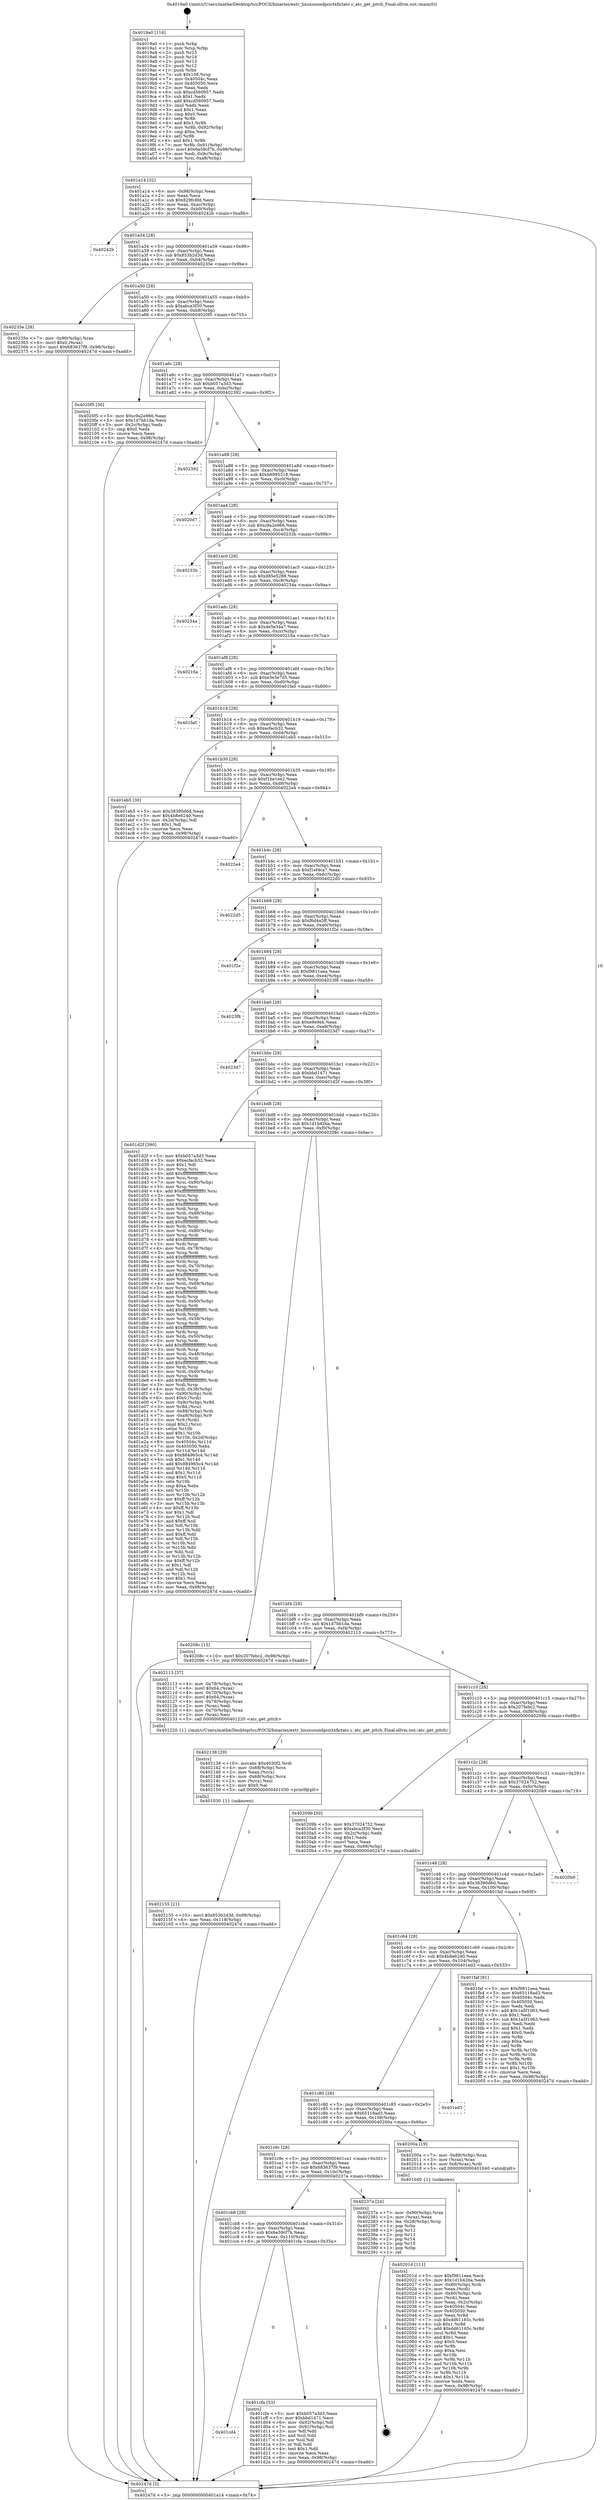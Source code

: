digraph "0x4019a0" {
  label = "0x4019a0 (/mnt/c/Users/mathe/Desktop/tcc/POCII/binaries/extr_linuxsoundpcictxfictatc.c_atc_get_pitch_Final-ollvm.out::main(0))"
  labelloc = "t"
  node[shape=record]

  Entry [label="",width=0.3,height=0.3,shape=circle,fillcolor=black,style=filled]
  "0x401a14" [label="{
     0x401a14 [32]\l
     | [instrs]\l
     &nbsp;&nbsp;0x401a14 \<+6\>: mov -0x98(%rbp),%eax\l
     &nbsp;&nbsp;0x401a1a \<+2\>: mov %eax,%ecx\l
     &nbsp;&nbsp;0x401a1c \<+6\>: sub $0x829fc8fd,%ecx\l
     &nbsp;&nbsp;0x401a22 \<+6\>: mov %eax,-0xac(%rbp)\l
     &nbsp;&nbsp;0x401a28 \<+6\>: mov %ecx,-0xb0(%rbp)\l
     &nbsp;&nbsp;0x401a2e \<+6\>: je 000000000040242b \<main+0xa8b\>\l
  }"]
  "0x40242b" [label="{
     0x40242b\l
  }", style=dashed]
  "0x401a34" [label="{
     0x401a34 [28]\l
     | [instrs]\l
     &nbsp;&nbsp;0x401a34 \<+5\>: jmp 0000000000401a39 \<main+0x99\>\l
     &nbsp;&nbsp;0x401a39 \<+6\>: mov -0xac(%rbp),%eax\l
     &nbsp;&nbsp;0x401a3f \<+5\>: sub $0x853b2d3d,%eax\l
     &nbsp;&nbsp;0x401a44 \<+6\>: mov %eax,-0xb4(%rbp)\l
     &nbsp;&nbsp;0x401a4a \<+6\>: je 000000000040235e \<main+0x9be\>\l
  }"]
  Exit [label="",width=0.3,height=0.3,shape=circle,fillcolor=black,style=filled,peripheries=2]
  "0x40235e" [label="{
     0x40235e [28]\l
     | [instrs]\l
     &nbsp;&nbsp;0x40235e \<+7\>: mov -0x90(%rbp),%rax\l
     &nbsp;&nbsp;0x402365 \<+6\>: movl $0x0,(%rax)\l
     &nbsp;&nbsp;0x40236b \<+10\>: movl $0x683637f9,-0x98(%rbp)\l
     &nbsp;&nbsp;0x402375 \<+5\>: jmp 000000000040247d \<main+0xadd\>\l
  }"]
  "0x401a50" [label="{
     0x401a50 [28]\l
     | [instrs]\l
     &nbsp;&nbsp;0x401a50 \<+5\>: jmp 0000000000401a55 \<main+0xb5\>\l
     &nbsp;&nbsp;0x401a55 \<+6\>: mov -0xac(%rbp),%eax\l
     &nbsp;&nbsp;0x401a5b \<+5\>: sub $0xabca3f30,%eax\l
     &nbsp;&nbsp;0x401a60 \<+6\>: mov %eax,-0xb8(%rbp)\l
     &nbsp;&nbsp;0x401a66 \<+6\>: je 00000000004020f5 \<main+0x755\>\l
  }"]
  "0x402155" [label="{
     0x402155 [21]\l
     | [instrs]\l
     &nbsp;&nbsp;0x402155 \<+10\>: movl $0x853b2d3d,-0x98(%rbp)\l
     &nbsp;&nbsp;0x40215f \<+6\>: mov %eax,-0x118(%rbp)\l
     &nbsp;&nbsp;0x402165 \<+5\>: jmp 000000000040247d \<main+0xadd\>\l
  }"]
  "0x4020f5" [label="{
     0x4020f5 [30]\l
     | [instrs]\l
     &nbsp;&nbsp;0x4020f5 \<+5\>: mov $0xc9a2e966,%eax\l
     &nbsp;&nbsp;0x4020fa \<+5\>: mov $0x1d7bb1da,%ecx\l
     &nbsp;&nbsp;0x4020ff \<+3\>: mov -0x2c(%rbp),%edx\l
     &nbsp;&nbsp;0x402102 \<+3\>: cmp $0x0,%edx\l
     &nbsp;&nbsp;0x402105 \<+3\>: cmove %ecx,%eax\l
     &nbsp;&nbsp;0x402108 \<+6\>: mov %eax,-0x98(%rbp)\l
     &nbsp;&nbsp;0x40210e \<+5\>: jmp 000000000040247d \<main+0xadd\>\l
  }"]
  "0x401a6c" [label="{
     0x401a6c [28]\l
     | [instrs]\l
     &nbsp;&nbsp;0x401a6c \<+5\>: jmp 0000000000401a71 \<main+0xd1\>\l
     &nbsp;&nbsp;0x401a71 \<+6\>: mov -0xac(%rbp),%eax\l
     &nbsp;&nbsp;0x401a77 \<+5\>: sub $0xb057a3d3,%eax\l
     &nbsp;&nbsp;0x401a7c \<+6\>: mov %eax,-0xbc(%rbp)\l
     &nbsp;&nbsp;0x401a82 \<+6\>: je 0000000000402392 \<main+0x9f2\>\l
  }"]
  "0x402138" [label="{
     0x402138 [29]\l
     | [instrs]\l
     &nbsp;&nbsp;0x402138 \<+10\>: movabs $0x4030f2,%rdi\l
     &nbsp;&nbsp;0x402142 \<+4\>: mov -0x68(%rbp),%rcx\l
     &nbsp;&nbsp;0x402146 \<+2\>: mov %eax,(%rcx)\l
     &nbsp;&nbsp;0x402148 \<+4\>: mov -0x68(%rbp),%rcx\l
     &nbsp;&nbsp;0x40214c \<+2\>: mov (%rcx),%esi\l
     &nbsp;&nbsp;0x40214e \<+2\>: mov $0x0,%al\l
     &nbsp;&nbsp;0x402150 \<+5\>: call 0000000000401030 \<printf@plt\>\l
     | [calls]\l
     &nbsp;&nbsp;0x401030 \{1\} (unknown)\l
  }"]
  "0x402392" [label="{
     0x402392\l
  }", style=dashed]
  "0x401a88" [label="{
     0x401a88 [28]\l
     | [instrs]\l
     &nbsp;&nbsp;0x401a88 \<+5\>: jmp 0000000000401a8d \<main+0xed\>\l
     &nbsp;&nbsp;0x401a8d \<+6\>: mov -0xac(%rbp),%eax\l
     &nbsp;&nbsp;0x401a93 \<+5\>: sub $0xb8995318,%eax\l
     &nbsp;&nbsp;0x401a98 \<+6\>: mov %eax,-0xc0(%rbp)\l
     &nbsp;&nbsp;0x401a9e \<+6\>: je 00000000004020d7 \<main+0x737\>\l
  }"]
  "0x40201d" [label="{
     0x40201d [111]\l
     | [instrs]\l
     &nbsp;&nbsp;0x40201d \<+5\>: mov $0xf9811eea,%ecx\l
     &nbsp;&nbsp;0x402022 \<+5\>: mov $0x1d1b426a,%edx\l
     &nbsp;&nbsp;0x402027 \<+4\>: mov -0x80(%rbp),%rdi\l
     &nbsp;&nbsp;0x40202b \<+2\>: mov %eax,(%rdi)\l
     &nbsp;&nbsp;0x40202d \<+4\>: mov -0x80(%rbp),%rdi\l
     &nbsp;&nbsp;0x402031 \<+2\>: mov (%rdi),%eax\l
     &nbsp;&nbsp;0x402033 \<+3\>: mov %eax,-0x2c(%rbp)\l
     &nbsp;&nbsp;0x402036 \<+7\>: mov 0x40504c,%eax\l
     &nbsp;&nbsp;0x40203d \<+7\>: mov 0x405050,%esi\l
     &nbsp;&nbsp;0x402044 \<+3\>: mov %eax,%r8d\l
     &nbsp;&nbsp;0x402047 \<+7\>: sub $0xdd61165c,%r8d\l
     &nbsp;&nbsp;0x40204e \<+4\>: sub $0x1,%r8d\l
     &nbsp;&nbsp;0x402052 \<+7\>: add $0xdd61165c,%r8d\l
     &nbsp;&nbsp;0x402059 \<+4\>: imul %r8d,%eax\l
     &nbsp;&nbsp;0x40205d \<+3\>: and $0x1,%eax\l
     &nbsp;&nbsp;0x402060 \<+3\>: cmp $0x0,%eax\l
     &nbsp;&nbsp;0x402063 \<+4\>: sete %r9b\l
     &nbsp;&nbsp;0x402067 \<+3\>: cmp $0xa,%esi\l
     &nbsp;&nbsp;0x40206a \<+4\>: setl %r10b\l
     &nbsp;&nbsp;0x40206e \<+3\>: mov %r9b,%r11b\l
     &nbsp;&nbsp;0x402071 \<+3\>: and %r10b,%r11b\l
     &nbsp;&nbsp;0x402074 \<+3\>: xor %r10b,%r9b\l
     &nbsp;&nbsp;0x402077 \<+3\>: or %r9b,%r11b\l
     &nbsp;&nbsp;0x40207a \<+4\>: test $0x1,%r11b\l
     &nbsp;&nbsp;0x40207e \<+3\>: cmovne %edx,%ecx\l
     &nbsp;&nbsp;0x402081 \<+6\>: mov %ecx,-0x98(%rbp)\l
     &nbsp;&nbsp;0x402087 \<+5\>: jmp 000000000040247d \<main+0xadd\>\l
  }"]
  "0x4020d7" [label="{
     0x4020d7\l
  }", style=dashed]
  "0x401aa4" [label="{
     0x401aa4 [28]\l
     | [instrs]\l
     &nbsp;&nbsp;0x401aa4 \<+5\>: jmp 0000000000401aa9 \<main+0x109\>\l
     &nbsp;&nbsp;0x401aa9 \<+6\>: mov -0xac(%rbp),%eax\l
     &nbsp;&nbsp;0x401aaf \<+5\>: sub $0xc9a2e966,%eax\l
     &nbsp;&nbsp;0x401ab4 \<+6\>: mov %eax,-0xc4(%rbp)\l
     &nbsp;&nbsp;0x401aba \<+6\>: je 000000000040233b \<main+0x99b\>\l
  }"]
  "0x4019a0" [label="{
     0x4019a0 [116]\l
     | [instrs]\l
     &nbsp;&nbsp;0x4019a0 \<+1\>: push %rbp\l
     &nbsp;&nbsp;0x4019a1 \<+3\>: mov %rsp,%rbp\l
     &nbsp;&nbsp;0x4019a4 \<+2\>: push %r15\l
     &nbsp;&nbsp;0x4019a6 \<+2\>: push %r14\l
     &nbsp;&nbsp;0x4019a8 \<+2\>: push %r13\l
     &nbsp;&nbsp;0x4019aa \<+2\>: push %r12\l
     &nbsp;&nbsp;0x4019ac \<+1\>: push %rbx\l
     &nbsp;&nbsp;0x4019ad \<+7\>: sub $0x108,%rsp\l
     &nbsp;&nbsp;0x4019b4 \<+7\>: mov 0x40504c,%eax\l
     &nbsp;&nbsp;0x4019bb \<+7\>: mov 0x405050,%ecx\l
     &nbsp;&nbsp;0x4019c2 \<+2\>: mov %eax,%edx\l
     &nbsp;&nbsp;0x4019c4 \<+6\>: sub $0xcd560957,%edx\l
     &nbsp;&nbsp;0x4019ca \<+3\>: sub $0x1,%edx\l
     &nbsp;&nbsp;0x4019cd \<+6\>: add $0xcd560957,%edx\l
     &nbsp;&nbsp;0x4019d3 \<+3\>: imul %edx,%eax\l
     &nbsp;&nbsp;0x4019d6 \<+3\>: and $0x1,%eax\l
     &nbsp;&nbsp;0x4019d9 \<+3\>: cmp $0x0,%eax\l
     &nbsp;&nbsp;0x4019dc \<+4\>: sete %r8b\l
     &nbsp;&nbsp;0x4019e0 \<+4\>: and $0x1,%r8b\l
     &nbsp;&nbsp;0x4019e4 \<+7\>: mov %r8b,-0x92(%rbp)\l
     &nbsp;&nbsp;0x4019eb \<+3\>: cmp $0xa,%ecx\l
     &nbsp;&nbsp;0x4019ee \<+4\>: setl %r8b\l
     &nbsp;&nbsp;0x4019f2 \<+4\>: and $0x1,%r8b\l
     &nbsp;&nbsp;0x4019f6 \<+7\>: mov %r8b,-0x91(%rbp)\l
     &nbsp;&nbsp;0x4019fd \<+10\>: movl $0x6e59cf7b,-0x98(%rbp)\l
     &nbsp;&nbsp;0x401a07 \<+6\>: mov %edi,-0x9c(%rbp)\l
     &nbsp;&nbsp;0x401a0d \<+7\>: mov %rsi,-0xa8(%rbp)\l
  }"]
  "0x40233b" [label="{
     0x40233b\l
  }", style=dashed]
  "0x401ac0" [label="{
     0x401ac0 [28]\l
     | [instrs]\l
     &nbsp;&nbsp;0x401ac0 \<+5\>: jmp 0000000000401ac5 \<main+0x125\>\l
     &nbsp;&nbsp;0x401ac5 \<+6\>: mov -0xac(%rbp),%eax\l
     &nbsp;&nbsp;0x401acb \<+5\>: sub $0xd85e5288,%eax\l
     &nbsp;&nbsp;0x401ad0 \<+6\>: mov %eax,-0xc8(%rbp)\l
     &nbsp;&nbsp;0x401ad6 \<+6\>: je 000000000040234a \<main+0x9aa\>\l
  }"]
  "0x40247d" [label="{
     0x40247d [5]\l
     | [instrs]\l
     &nbsp;&nbsp;0x40247d \<+5\>: jmp 0000000000401a14 \<main+0x74\>\l
  }"]
  "0x40234a" [label="{
     0x40234a\l
  }", style=dashed]
  "0x401adc" [label="{
     0x401adc [28]\l
     | [instrs]\l
     &nbsp;&nbsp;0x401adc \<+5\>: jmp 0000000000401ae1 \<main+0x141\>\l
     &nbsp;&nbsp;0x401ae1 \<+6\>: mov -0xac(%rbp),%eax\l
     &nbsp;&nbsp;0x401ae7 \<+5\>: sub $0xde5e34a7,%eax\l
     &nbsp;&nbsp;0x401aec \<+6\>: mov %eax,-0xcc(%rbp)\l
     &nbsp;&nbsp;0x401af2 \<+6\>: je 000000000040216a \<main+0x7ca\>\l
  }"]
  "0x401cd4" [label="{
     0x401cd4\l
  }", style=dashed]
  "0x40216a" [label="{
     0x40216a\l
  }", style=dashed]
  "0x401af8" [label="{
     0x401af8 [28]\l
     | [instrs]\l
     &nbsp;&nbsp;0x401af8 \<+5\>: jmp 0000000000401afd \<main+0x15d\>\l
     &nbsp;&nbsp;0x401afd \<+6\>: mov -0xac(%rbp),%eax\l
     &nbsp;&nbsp;0x401b03 \<+5\>: sub $0xe3e5e7d5,%eax\l
     &nbsp;&nbsp;0x401b08 \<+6\>: mov %eax,-0xd0(%rbp)\l
     &nbsp;&nbsp;0x401b0e \<+6\>: je 0000000000401fa0 \<main+0x600\>\l
  }"]
  "0x401cfa" [label="{
     0x401cfa [53]\l
     | [instrs]\l
     &nbsp;&nbsp;0x401cfa \<+5\>: mov $0xb057a3d3,%eax\l
     &nbsp;&nbsp;0x401cff \<+5\>: mov $0xbbd1471,%ecx\l
     &nbsp;&nbsp;0x401d04 \<+6\>: mov -0x92(%rbp),%dl\l
     &nbsp;&nbsp;0x401d0a \<+7\>: mov -0x91(%rbp),%sil\l
     &nbsp;&nbsp;0x401d11 \<+3\>: mov %dl,%dil\l
     &nbsp;&nbsp;0x401d14 \<+3\>: and %sil,%dil\l
     &nbsp;&nbsp;0x401d17 \<+3\>: xor %sil,%dl\l
     &nbsp;&nbsp;0x401d1a \<+3\>: or %dl,%dil\l
     &nbsp;&nbsp;0x401d1d \<+4\>: test $0x1,%dil\l
     &nbsp;&nbsp;0x401d21 \<+3\>: cmovne %ecx,%eax\l
     &nbsp;&nbsp;0x401d24 \<+6\>: mov %eax,-0x98(%rbp)\l
     &nbsp;&nbsp;0x401d2a \<+5\>: jmp 000000000040247d \<main+0xadd\>\l
  }"]
  "0x401fa0" [label="{
     0x401fa0\l
  }", style=dashed]
  "0x401b14" [label="{
     0x401b14 [28]\l
     | [instrs]\l
     &nbsp;&nbsp;0x401b14 \<+5\>: jmp 0000000000401b19 \<main+0x179\>\l
     &nbsp;&nbsp;0x401b19 \<+6\>: mov -0xac(%rbp),%eax\l
     &nbsp;&nbsp;0x401b1f \<+5\>: sub $0xecfacb32,%eax\l
     &nbsp;&nbsp;0x401b24 \<+6\>: mov %eax,-0xd4(%rbp)\l
     &nbsp;&nbsp;0x401b2a \<+6\>: je 0000000000401eb5 \<main+0x515\>\l
  }"]
  "0x401cb8" [label="{
     0x401cb8 [28]\l
     | [instrs]\l
     &nbsp;&nbsp;0x401cb8 \<+5\>: jmp 0000000000401cbd \<main+0x31d\>\l
     &nbsp;&nbsp;0x401cbd \<+6\>: mov -0xac(%rbp),%eax\l
     &nbsp;&nbsp;0x401cc3 \<+5\>: sub $0x6e59cf7b,%eax\l
     &nbsp;&nbsp;0x401cc8 \<+6\>: mov %eax,-0x110(%rbp)\l
     &nbsp;&nbsp;0x401cce \<+6\>: je 0000000000401cfa \<main+0x35a\>\l
  }"]
  "0x401eb5" [label="{
     0x401eb5 [30]\l
     | [instrs]\l
     &nbsp;&nbsp;0x401eb5 \<+5\>: mov $0x38390d6d,%eax\l
     &nbsp;&nbsp;0x401eba \<+5\>: mov $0x4b8e6240,%ecx\l
     &nbsp;&nbsp;0x401ebf \<+3\>: mov -0x2d(%rbp),%dl\l
     &nbsp;&nbsp;0x401ec2 \<+3\>: test $0x1,%dl\l
     &nbsp;&nbsp;0x401ec5 \<+3\>: cmovne %ecx,%eax\l
     &nbsp;&nbsp;0x401ec8 \<+6\>: mov %eax,-0x98(%rbp)\l
     &nbsp;&nbsp;0x401ece \<+5\>: jmp 000000000040247d \<main+0xadd\>\l
  }"]
  "0x401b30" [label="{
     0x401b30 [28]\l
     | [instrs]\l
     &nbsp;&nbsp;0x401b30 \<+5\>: jmp 0000000000401b35 \<main+0x195\>\l
     &nbsp;&nbsp;0x401b35 \<+6\>: mov -0xac(%rbp),%eax\l
     &nbsp;&nbsp;0x401b3b \<+5\>: sub $0xf1be1ee2,%eax\l
     &nbsp;&nbsp;0x401b40 \<+6\>: mov %eax,-0xd8(%rbp)\l
     &nbsp;&nbsp;0x401b46 \<+6\>: je 00000000004022e4 \<main+0x944\>\l
  }"]
  "0x40237a" [label="{
     0x40237a [24]\l
     | [instrs]\l
     &nbsp;&nbsp;0x40237a \<+7\>: mov -0x90(%rbp),%rax\l
     &nbsp;&nbsp;0x402381 \<+2\>: mov (%rax),%eax\l
     &nbsp;&nbsp;0x402383 \<+4\>: lea -0x28(%rbp),%rsp\l
     &nbsp;&nbsp;0x402387 \<+1\>: pop %rbx\l
     &nbsp;&nbsp;0x402388 \<+2\>: pop %r12\l
     &nbsp;&nbsp;0x40238a \<+2\>: pop %r13\l
     &nbsp;&nbsp;0x40238c \<+2\>: pop %r14\l
     &nbsp;&nbsp;0x40238e \<+2\>: pop %r15\l
     &nbsp;&nbsp;0x402390 \<+1\>: pop %rbp\l
     &nbsp;&nbsp;0x402391 \<+1\>: ret\l
  }"]
  "0x4022e4" [label="{
     0x4022e4\l
  }", style=dashed]
  "0x401b4c" [label="{
     0x401b4c [28]\l
     | [instrs]\l
     &nbsp;&nbsp;0x401b4c \<+5\>: jmp 0000000000401b51 \<main+0x1b1\>\l
     &nbsp;&nbsp;0x401b51 \<+6\>: mov -0xac(%rbp),%eax\l
     &nbsp;&nbsp;0x401b57 \<+5\>: sub $0xf1ef4ca7,%eax\l
     &nbsp;&nbsp;0x401b5c \<+6\>: mov %eax,-0xdc(%rbp)\l
     &nbsp;&nbsp;0x401b62 \<+6\>: je 00000000004022d5 \<main+0x935\>\l
  }"]
  "0x401c9c" [label="{
     0x401c9c [28]\l
     | [instrs]\l
     &nbsp;&nbsp;0x401c9c \<+5\>: jmp 0000000000401ca1 \<main+0x301\>\l
     &nbsp;&nbsp;0x401ca1 \<+6\>: mov -0xac(%rbp),%eax\l
     &nbsp;&nbsp;0x401ca7 \<+5\>: sub $0x683637f9,%eax\l
     &nbsp;&nbsp;0x401cac \<+6\>: mov %eax,-0x10c(%rbp)\l
     &nbsp;&nbsp;0x401cb2 \<+6\>: je 000000000040237a \<main+0x9da\>\l
  }"]
  "0x4022d5" [label="{
     0x4022d5\l
  }", style=dashed]
  "0x401b68" [label="{
     0x401b68 [28]\l
     | [instrs]\l
     &nbsp;&nbsp;0x401b68 \<+5\>: jmp 0000000000401b6d \<main+0x1cd\>\l
     &nbsp;&nbsp;0x401b6d \<+6\>: mov -0xac(%rbp),%eax\l
     &nbsp;&nbsp;0x401b73 \<+5\>: sub $0xf6d4a5ff,%eax\l
     &nbsp;&nbsp;0x401b78 \<+6\>: mov %eax,-0xe0(%rbp)\l
     &nbsp;&nbsp;0x401b7e \<+6\>: je 0000000000401f2e \<main+0x58e\>\l
  }"]
  "0x40200a" [label="{
     0x40200a [19]\l
     | [instrs]\l
     &nbsp;&nbsp;0x40200a \<+7\>: mov -0x88(%rbp),%rax\l
     &nbsp;&nbsp;0x402011 \<+3\>: mov (%rax),%rax\l
     &nbsp;&nbsp;0x402014 \<+4\>: mov 0x8(%rax),%rdi\l
     &nbsp;&nbsp;0x402018 \<+5\>: call 0000000000401040 \<atoi@plt\>\l
     | [calls]\l
     &nbsp;&nbsp;0x401040 \{1\} (unknown)\l
  }"]
  "0x401f2e" [label="{
     0x401f2e\l
  }", style=dashed]
  "0x401b84" [label="{
     0x401b84 [28]\l
     | [instrs]\l
     &nbsp;&nbsp;0x401b84 \<+5\>: jmp 0000000000401b89 \<main+0x1e9\>\l
     &nbsp;&nbsp;0x401b89 \<+6\>: mov -0xac(%rbp),%eax\l
     &nbsp;&nbsp;0x401b8f \<+5\>: sub $0xf9811eea,%eax\l
     &nbsp;&nbsp;0x401b94 \<+6\>: mov %eax,-0xe4(%rbp)\l
     &nbsp;&nbsp;0x401b9a \<+6\>: je 00000000004023f8 \<main+0xa58\>\l
  }"]
  "0x401c80" [label="{
     0x401c80 [28]\l
     | [instrs]\l
     &nbsp;&nbsp;0x401c80 \<+5\>: jmp 0000000000401c85 \<main+0x2e5\>\l
     &nbsp;&nbsp;0x401c85 \<+6\>: mov -0xac(%rbp),%eax\l
     &nbsp;&nbsp;0x401c8b \<+5\>: sub $0x65118ad3,%eax\l
     &nbsp;&nbsp;0x401c90 \<+6\>: mov %eax,-0x108(%rbp)\l
     &nbsp;&nbsp;0x401c96 \<+6\>: je 000000000040200a \<main+0x66a\>\l
  }"]
  "0x4023f8" [label="{
     0x4023f8\l
  }", style=dashed]
  "0x401ba0" [label="{
     0x401ba0 [28]\l
     | [instrs]\l
     &nbsp;&nbsp;0x401ba0 \<+5\>: jmp 0000000000401ba5 \<main+0x205\>\l
     &nbsp;&nbsp;0x401ba5 \<+6\>: mov -0xac(%rbp),%eax\l
     &nbsp;&nbsp;0x401bab \<+5\>: sub $0xe9e9eb,%eax\l
     &nbsp;&nbsp;0x401bb0 \<+6\>: mov %eax,-0xe8(%rbp)\l
     &nbsp;&nbsp;0x401bb6 \<+6\>: je 00000000004023d7 \<main+0xa37\>\l
  }"]
  "0x401ed3" [label="{
     0x401ed3\l
  }", style=dashed]
  "0x4023d7" [label="{
     0x4023d7\l
  }", style=dashed]
  "0x401bbc" [label="{
     0x401bbc [28]\l
     | [instrs]\l
     &nbsp;&nbsp;0x401bbc \<+5\>: jmp 0000000000401bc1 \<main+0x221\>\l
     &nbsp;&nbsp;0x401bc1 \<+6\>: mov -0xac(%rbp),%eax\l
     &nbsp;&nbsp;0x401bc7 \<+5\>: sub $0xbbd1471,%eax\l
     &nbsp;&nbsp;0x401bcc \<+6\>: mov %eax,-0xec(%rbp)\l
     &nbsp;&nbsp;0x401bd2 \<+6\>: je 0000000000401d2f \<main+0x38f\>\l
  }"]
  "0x401c64" [label="{
     0x401c64 [28]\l
     | [instrs]\l
     &nbsp;&nbsp;0x401c64 \<+5\>: jmp 0000000000401c69 \<main+0x2c9\>\l
     &nbsp;&nbsp;0x401c69 \<+6\>: mov -0xac(%rbp),%eax\l
     &nbsp;&nbsp;0x401c6f \<+5\>: sub $0x4b8e6240,%eax\l
     &nbsp;&nbsp;0x401c74 \<+6\>: mov %eax,-0x104(%rbp)\l
     &nbsp;&nbsp;0x401c7a \<+6\>: je 0000000000401ed3 \<main+0x533\>\l
  }"]
  "0x401d2f" [label="{
     0x401d2f [390]\l
     | [instrs]\l
     &nbsp;&nbsp;0x401d2f \<+5\>: mov $0xb057a3d3,%eax\l
     &nbsp;&nbsp;0x401d34 \<+5\>: mov $0xecfacb32,%ecx\l
     &nbsp;&nbsp;0x401d39 \<+2\>: mov $0x1,%dl\l
     &nbsp;&nbsp;0x401d3b \<+3\>: mov %rsp,%rsi\l
     &nbsp;&nbsp;0x401d3e \<+4\>: add $0xfffffffffffffff0,%rsi\l
     &nbsp;&nbsp;0x401d42 \<+3\>: mov %rsi,%rsp\l
     &nbsp;&nbsp;0x401d45 \<+7\>: mov %rsi,-0x90(%rbp)\l
     &nbsp;&nbsp;0x401d4c \<+3\>: mov %rsp,%rsi\l
     &nbsp;&nbsp;0x401d4f \<+4\>: add $0xfffffffffffffff0,%rsi\l
     &nbsp;&nbsp;0x401d53 \<+3\>: mov %rsi,%rsp\l
     &nbsp;&nbsp;0x401d56 \<+3\>: mov %rsp,%rdi\l
     &nbsp;&nbsp;0x401d59 \<+4\>: add $0xfffffffffffffff0,%rdi\l
     &nbsp;&nbsp;0x401d5d \<+3\>: mov %rdi,%rsp\l
     &nbsp;&nbsp;0x401d60 \<+7\>: mov %rdi,-0x88(%rbp)\l
     &nbsp;&nbsp;0x401d67 \<+3\>: mov %rsp,%rdi\l
     &nbsp;&nbsp;0x401d6a \<+4\>: add $0xfffffffffffffff0,%rdi\l
     &nbsp;&nbsp;0x401d6e \<+3\>: mov %rdi,%rsp\l
     &nbsp;&nbsp;0x401d71 \<+4\>: mov %rdi,-0x80(%rbp)\l
     &nbsp;&nbsp;0x401d75 \<+3\>: mov %rsp,%rdi\l
     &nbsp;&nbsp;0x401d78 \<+4\>: add $0xfffffffffffffff0,%rdi\l
     &nbsp;&nbsp;0x401d7c \<+3\>: mov %rdi,%rsp\l
     &nbsp;&nbsp;0x401d7f \<+4\>: mov %rdi,-0x78(%rbp)\l
     &nbsp;&nbsp;0x401d83 \<+3\>: mov %rsp,%rdi\l
     &nbsp;&nbsp;0x401d86 \<+4\>: add $0xfffffffffffffff0,%rdi\l
     &nbsp;&nbsp;0x401d8a \<+3\>: mov %rdi,%rsp\l
     &nbsp;&nbsp;0x401d8d \<+4\>: mov %rdi,-0x70(%rbp)\l
     &nbsp;&nbsp;0x401d91 \<+3\>: mov %rsp,%rdi\l
     &nbsp;&nbsp;0x401d94 \<+4\>: add $0xfffffffffffffff0,%rdi\l
     &nbsp;&nbsp;0x401d98 \<+3\>: mov %rdi,%rsp\l
     &nbsp;&nbsp;0x401d9b \<+4\>: mov %rdi,-0x68(%rbp)\l
     &nbsp;&nbsp;0x401d9f \<+3\>: mov %rsp,%rdi\l
     &nbsp;&nbsp;0x401da2 \<+4\>: add $0xfffffffffffffff0,%rdi\l
     &nbsp;&nbsp;0x401da6 \<+3\>: mov %rdi,%rsp\l
     &nbsp;&nbsp;0x401da9 \<+4\>: mov %rdi,-0x60(%rbp)\l
     &nbsp;&nbsp;0x401dad \<+3\>: mov %rsp,%rdi\l
     &nbsp;&nbsp;0x401db0 \<+4\>: add $0xfffffffffffffff0,%rdi\l
     &nbsp;&nbsp;0x401db4 \<+3\>: mov %rdi,%rsp\l
     &nbsp;&nbsp;0x401db7 \<+4\>: mov %rdi,-0x58(%rbp)\l
     &nbsp;&nbsp;0x401dbb \<+3\>: mov %rsp,%rdi\l
     &nbsp;&nbsp;0x401dbe \<+4\>: add $0xfffffffffffffff0,%rdi\l
     &nbsp;&nbsp;0x401dc2 \<+3\>: mov %rdi,%rsp\l
     &nbsp;&nbsp;0x401dc5 \<+4\>: mov %rdi,-0x50(%rbp)\l
     &nbsp;&nbsp;0x401dc9 \<+3\>: mov %rsp,%rdi\l
     &nbsp;&nbsp;0x401dcc \<+4\>: add $0xfffffffffffffff0,%rdi\l
     &nbsp;&nbsp;0x401dd0 \<+3\>: mov %rdi,%rsp\l
     &nbsp;&nbsp;0x401dd3 \<+4\>: mov %rdi,-0x48(%rbp)\l
     &nbsp;&nbsp;0x401dd7 \<+3\>: mov %rsp,%rdi\l
     &nbsp;&nbsp;0x401dda \<+4\>: add $0xfffffffffffffff0,%rdi\l
     &nbsp;&nbsp;0x401dde \<+3\>: mov %rdi,%rsp\l
     &nbsp;&nbsp;0x401de1 \<+4\>: mov %rdi,-0x40(%rbp)\l
     &nbsp;&nbsp;0x401de5 \<+3\>: mov %rsp,%rdi\l
     &nbsp;&nbsp;0x401de8 \<+4\>: add $0xfffffffffffffff0,%rdi\l
     &nbsp;&nbsp;0x401dec \<+3\>: mov %rdi,%rsp\l
     &nbsp;&nbsp;0x401def \<+4\>: mov %rdi,-0x38(%rbp)\l
     &nbsp;&nbsp;0x401df3 \<+7\>: mov -0x90(%rbp),%rdi\l
     &nbsp;&nbsp;0x401dfa \<+6\>: movl $0x0,(%rdi)\l
     &nbsp;&nbsp;0x401e00 \<+7\>: mov -0x9c(%rbp),%r8d\l
     &nbsp;&nbsp;0x401e07 \<+3\>: mov %r8d,(%rsi)\l
     &nbsp;&nbsp;0x401e0a \<+7\>: mov -0x88(%rbp),%rdi\l
     &nbsp;&nbsp;0x401e11 \<+7\>: mov -0xa8(%rbp),%r9\l
     &nbsp;&nbsp;0x401e18 \<+3\>: mov %r9,(%rdi)\l
     &nbsp;&nbsp;0x401e1b \<+3\>: cmpl $0x2,(%rsi)\l
     &nbsp;&nbsp;0x401e1e \<+4\>: setne %r10b\l
     &nbsp;&nbsp;0x401e22 \<+4\>: and $0x1,%r10b\l
     &nbsp;&nbsp;0x401e26 \<+4\>: mov %r10b,-0x2d(%rbp)\l
     &nbsp;&nbsp;0x401e2a \<+8\>: mov 0x40504c,%r11d\l
     &nbsp;&nbsp;0x401e32 \<+7\>: mov 0x405050,%ebx\l
     &nbsp;&nbsp;0x401e39 \<+3\>: mov %r11d,%r14d\l
     &nbsp;&nbsp;0x401e3c \<+7\>: sub $0x884965c4,%r14d\l
     &nbsp;&nbsp;0x401e43 \<+4\>: sub $0x1,%r14d\l
     &nbsp;&nbsp;0x401e47 \<+7\>: add $0x884965c4,%r14d\l
     &nbsp;&nbsp;0x401e4e \<+4\>: imul %r14d,%r11d\l
     &nbsp;&nbsp;0x401e52 \<+4\>: and $0x1,%r11d\l
     &nbsp;&nbsp;0x401e56 \<+4\>: cmp $0x0,%r11d\l
     &nbsp;&nbsp;0x401e5a \<+4\>: sete %r10b\l
     &nbsp;&nbsp;0x401e5e \<+3\>: cmp $0xa,%ebx\l
     &nbsp;&nbsp;0x401e61 \<+4\>: setl %r15b\l
     &nbsp;&nbsp;0x401e65 \<+3\>: mov %r10b,%r12b\l
     &nbsp;&nbsp;0x401e68 \<+4\>: xor $0xff,%r12b\l
     &nbsp;&nbsp;0x401e6c \<+3\>: mov %r15b,%r13b\l
     &nbsp;&nbsp;0x401e6f \<+4\>: xor $0xff,%r13b\l
     &nbsp;&nbsp;0x401e73 \<+3\>: xor $0x1,%dl\l
     &nbsp;&nbsp;0x401e76 \<+3\>: mov %r12b,%sil\l
     &nbsp;&nbsp;0x401e79 \<+4\>: and $0xff,%sil\l
     &nbsp;&nbsp;0x401e7d \<+3\>: and %dl,%r10b\l
     &nbsp;&nbsp;0x401e80 \<+3\>: mov %r13b,%dil\l
     &nbsp;&nbsp;0x401e83 \<+4\>: and $0xff,%dil\l
     &nbsp;&nbsp;0x401e87 \<+3\>: and %dl,%r15b\l
     &nbsp;&nbsp;0x401e8a \<+3\>: or %r10b,%sil\l
     &nbsp;&nbsp;0x401e8d \<+3\>: or %r15b,%dil\l
     &nbsp;&nbsp;0x401e90 \<+3\>: xor %dil,%sil\l
     &nbsp;&nbsp;0x401e93 \<+3\>: or %r13b,%r12b\l
     &nbsp;&nbsp;0x401e96 \<+4\>: xor $0xff,%r12b\l
     &nbsp;&nbsp;0x401e9a \<+3\>: or $0x1,%dl\l
     &nbsp;&nbsp;0x401e9d \<+3\>: and %dl,%r12b\l
     &nbsp;&nbsp;0x401ea0 \<+3\>: or %r12b,%sil\l
     &nbsp;&nbsp;0x401ea3 \<+4\>: test $0x1,%sil\l
     &nbsp;&nbsp;0x401ea7 \<+3\>: cmovne %ecx,%eax\l
     &nbsp;&nbsp;0x401eaa \<+6\>: mov %eax,-0x98(%rbp)\l
     &nbsp;&nbsp;0x401eb0 \<+5\>: jmp 000000000040247d \<main+0xadd\>\l
  }"]
  "0x401bd8" [label="{
     0x401bd8 [28]\l
     | [instrs]\l
     &nbsp;&nbsp;0x401bd8 \<+5\>: jmp 0000000000401bdd \<main+0x23d\>\l
     &nbsp;&nbsp;0x401bdd \<+6\>: mov -0xac(%rbp),%eax\l
     &nbsp;&nbsp;0x401be3 \<+5\>: sub $0x1d1b426a,%eax\l
     &nbsp;&nbsp;0x401be8 \<+6\>: mov %eax,-0xf0(%rbp)\l
     &nbsp;&nbsp;0x401bee \<+6\>: je 000000000040208c \<main+0x6ec\>\l
  }"]
  "0x401faf" [label="{
     0x401faf [91]\l
     | [instrs]\l
     &nbsp;&nbsp;0x401faf \<+5\>: mov $0xf9811eea,%eax\l
     &nbsp;&nbsp;0x401fb4 \<+5\>: mov $0x65118ad3,%ecx\l
     &nbsp;&nbsp;0x401fb9 \<+7\>: mov 0x40504c,%edx\l
     &nbsp;&nbsp;0x401fc0 \<+7\>: mov 0x405050,%esi\l
     &nbsp;&nbsp;0x401fc7 \<+2\>: mov %edx,%edi\l
     &nbsp;&nbsp;0x401fc9 \<+6\>: add $0x1a5f1063,%edi\l
     &nbsp;&nbsp;0x401fcf \<+3\>: sub $0x1,%edi\l
     &nbsp;&nbsp;0x401fd2 \<+6\>: sub $0x1a5f1063,%edi\l
     &nbsp;&nbsp;0x401fd8 \<+3\>: imul %edi,%edx\l
     &nbsp;&nbsp;0x401fdb \<+3\>: and $0x1,%edx\l
     &nbsp;&nbsp;0x401fde \<+3\>: cmp $0x0,%edx\l
     &nbsp;&nbsp;0x401fe1 \<+4\>: sete %r8b\l
     &nbsp;&nbsp;0x401fe5 \<+3\>: cmp $0xa,%esi\l
     &nbsp;&nbsp;0x401fe8 \<+4\>: setl %r9b\l
     &nbsp;&nbsp;0x401fec \<+3\>: mov %r8b,%r10b\l
     &nbsp;&nbsp;0x401fef \<+3\>: and %r9b,%r10b\l
     &nbsp;&nbsp;0x401ff2 \<+3\>: xor %r9b,%r8b\l
     &nbsp;&nbsp;0x401ff5 \<+3\>: or %r8b,%r10b\l
     &nbsp;&nbsp;0x401ff8 \<+4\>: test $0x1,%r10b\l
     &nbsp;&nbsp;0x401ffc \<+3\>: cmovne %ecx,%eax\l
     &nbsp;&nbsp;0x401fff \<+6\>: mov %eax,-0x98(%rbp)\l
     &nbsp;&nbsp;0x402005 \<+5\>: jmp 000000000040247d \<main+0xadd\>\l
  }"]
  "0x40208c" [label="{
     0x40208c [15]\l
     | [instrs]\l
     &nbsp;&nbsp;0x40208c \<+10\>: movl $0x207febc2,-0x98(%rbp)\l
     &nbsp;&nbsp;0x402096 \<+5\>: jmp 000000000040247d \<main+0xadd\>\l
  }"]
  "0x401bf4" [label="{
     0x401bf4 [28]\l
     | [instrs]\l
     &nbsp;&nbsp;0x401bf4 \<+5\>: jmp 0000000000401bf9 \<main+0x259\>\l
     &nbsp;&nbsp;0x401bf9 \<+6\>: mov -0xac(%rbp),%eax\l
     &nbsp;&nbsp;0x401bff \<+5\>: sub $0x1d7bb1da,%eax\l
     &nbsp;&nbsp;0x401c04 \<+6\>: mov %eax,-0xf4(%rbp)\l
     &nbsp;&nbsp;0x401c0a \<+6\>: je 0000000000402113 \<main+0x773\>\l
  }"]
  "0x401c48" [label="{
     0x401c48 [28]\l
     | [instrs]\l
     &nbsp;&nbsp;0x401c48 \<+5\>: jmp 0000000000401c4d \<main+0x2ad\>\l
     &nbsp;&nbsp;0x401c4d \<+6\>: mov -0xac(%rbp),%eax\l
     &nbsp;&nbsp;0x401c53 \<+5\>: sub $0x38390d6d,%eax\l
     &nbsp;&nbsp;0x401c58 \<+6\>: mov %eax,-0x100(%rbp)\l
     &nbsp;&nbsp;0x401c5e \<+6\>: je 0000000000401faf \<main+0x60f\>\l
  }"]
  "0x402113" [label="{
     0x402113 [37]\l
     | [instrs]\l
     &nbsp;&nbsp;0x402113 \<+4\>: mov -0x78(%rbp),%rax\l
     &nbsp;&nbsp;0x402117 \<+6\>: movl $0x64,(%rax)\l
     &nbsp;&nbsp;0x40211d \<+4\>: mov -0x70(%rbp),%rax\l
     &nbsp;&nbsp;0x402121 \<+6\>: movl $0x64,(%rax)\l
     &nbsp;&nbsp;0x402127 \<+4\>: mov -0x78(%rbp),%rax\l
     &nbsp;&nbsp;0x40212b \<+2\>: mov (%rax),%edi\l
     &nbsp;&nbsp;0x40212d \<+4\>: mov -0x70(%rbp),%rax\l
     &nbsp;&nbsp;0x402131 \<+2\>: mov (%rax),%esi\l
     &nbsp;&nbsp;0x402133 \<+5\>: call 0000000000401220 \<atc_get_pitch\>\l
     | [calls]\l
     &nbsp;&nbsp;0x401220 \{1\} (/mnt/c/Users/mathe/Desktop/tcc/POCII/binaries/extr_linuxsoundpcictxfictatc.c_atc_get_pitch_Final-ollvm.out::atc_get_pitch)\l
  }"]
  "0x401c10" [label="{
     0x401c10 [28]\l
     | [instrs]\l
     &nbsp;&nbsp;0x401c10 \<+5\>: jmp 0000000000401c15 \<main+0x275\>\l
     &nbsp;&nbsp;0x401c15 \<+6\>: mov -0xac(%rbp),%eax\l
     &nbsp;&nbsp;0x401c1b \<+5\>: sub $0x207febc2,%eax\l
     &nbsp;&nbsp;0x401c20 \<+6\>: mov %eax,-0xf8(%rbp)\l
     &nbsp;&nbsp;0x401c26 \<+6\>: je 000000000040209b \<main+0x6fb\>\l
  }"]
  "0x4020b9" [label="{
     0x4020b9\l
  }", style=dashed]
  "0x40209b" [label="{
     0x40209b [30]\l
     | [instrs]\l
     &nbsp;&nbsp;0x40209b \<+5\>: mov $0x37024752,%eax\l
     &nbsp;&nbsp;0x4020a0 \<+5\>: mov $0xabca3f30,%ecx\l
     &nbsp;&nbsp;0x4020a5 \<+3\>: mov -0x2c(%rbp),%edx\l
     &nbsp;&nbsp;0x4020a8 \<+3\>: cmp $0x1,%edx\l
     &nbsp;&nbsp;0x4020ab \<+3\>: cmovl %ecx,%eax\l
     &nbsp;&nbsp;0x4020ae \<+6\>: mov %eax,-0x98(%rbp)\l
     &nbsp;&nbsp;0x4020b4 \<+5\>: jmp 000000000040247d \<main+0xadd\>\l
  }"]
  "0x401c2c" [label="{
     0x401c2c [28]\l
     | [instrs]\l
     &nbsp;&nbsp;0x401c2c \<+5\>: jmp 0000000000401c31 \<main+0x291\>\l
     &nbsp;&nbsp;0x401c31 \<+6\>: mov -0xac(%rbp),%eax\l
     &nbsp;&nbsp;0x401c37 \<+5\>: sub $0x37024752,%eax\l
     &nbsp;&nbsp;0x401c3c \<+6\>: mov %eax,-0xfc(%rbp)\l
     &nbsp;&nbsp;0x401c42 \<+6\>: je 00000000004020b9 \<main+0x719\>\l
  }"]
  Entry -> "0x4019a0" [label=" 1"]
  "0x401a14" -> "0x40242b" [label=" 0"]
  "0x401a14" -> "0x401a34" [label=" 11"]
  "0x40237a" -> Exit [label=" 1"]
  "0x401a34" -> "0x40235e" [label=" 1"]
  "0x401a34" -> "0x401a50" [label=" 10"]
  "0x40235e" -> "0x40247d" [label=" 1"]
  "0x401a50" -> "0x4020f5" [label=" 1"]
  "0x401a50" -> "0x401a6c" [label=" 9"]
  "0x402155" -> "0x40247d" [label=" 1"]
  "0x401a6c" -> "0x402392" [label=" 0"]
  "0x401a6c" -> "0x401a88" [label=" 9"]
  "0x402138" -> "0x402155" [label=" 1"]
  "0x401a88" -> "0x4020d7" [label=" 0"]
  "0x401a88" -> "0x401aa4" [label=" 9"]
  "0x402113" -> "0x402138" [label=" 1"]
  "0x401aa4" -> "0x40233b" [label=" 0"]
  "0x401aa4" -> "0x401ac0" [label=" 9"]
  "0x40209b" -> "0x40247d" [label=" 1"]
  "0x401ac0" -> "0x40234a" [label=" 0"]
  "0x401ac0" -> "0x401adc" [label=" 9"]
  "0x40208c" -> "0x40247d" [label=" 1"]
  "0x401adc" -> "0x40216a" [label=" 0"]
  "0x401adc" -> "0x401af8" [label=" 9"]
  "0x40201d" -> "0x40247d" [label=" 1"]
  "0x401af8" -> "0x401fa0" [label=" 0"]
  "0x401af8" -> "0x401b14" [label=" 9"]
  "0x40200a" -> "0x40201d" [label=" 1"]
  "0x401b14" -> "0x401eb5" [label=" 1"]
  "0x401b14" -> "0x401b30" [label=" 8"]
  "0x401eb5" -> "0x40247d" [label=" 1"]
  "0x401b30" -> "0x4022e4" [label=" 0"]
  "0x401b30" -> "0x401b4c" [label=" 8"]
  "0x401d2f" -> "0x40247d" [label=" 1"]
  "0x401b4c" -> "0x4022d5" [label=" 0"]
  "0x401b4c" -> "0x401b68" [label=" 8"]
  "0x40247d" -> "0x401a14" [label=" 10"]
  "0x401b68" -> "0x401f2e" [label=" 0"]
  "0x401b68" -> "0x401b84" [label=" 8"]
  "0x4019a0" -> "0x401a14" [label=" 1"]
  "0x401b84" -> "0x4023f8" [label=" 0"]
  "0x401b84" -> "0x401ba0" [label=" 8"]
  "0x401cb8" -> "0x401cd4" [label=" 0"]
  "0x401ba0" -> "0x4023d7" [label=" 0"]
  "0x401ba0" -> "0x401bbc" [label=" 8"]
  "0x401cb8" -> "0x401cfa" [label=" 1"]
  "0x401bbc" -> "0x401d2f" [label=" 1"]
  "0x401bbc" -> "0x401bd8" [label=" 7"]
  "0x401c9c" -> "0x401cb8" [label=" 1"]
  "0x401bd8" -> "0x40208c" [label=" 1"]
  "0x401bd8" -> "0x401bf4" [label=" 6"]
  "0x401c9c" -> "0x40237a" [label=" 1"]
  "0x401bf4" -> "0x402113" [label=" 1"]
  "0x401bf4" -> "0x401c10" [label=" 5"]
  "0x401c80" -> "0x401c9c" [label=" 2"]
  "0x401c10" -> "0x40209b" [label=" 1"]
  "0x401c10" -> "0x401c2c" [label=" 4"]
  "0x401c80" -> "0x40200a" [label=" 1"]
  "0x401c2c" -> "0x4020b9" [label=" 0"]
  "0x401c2c" -> "0x401c48" [label=" 4"]
  "0x4020f5" -> "0x40247d" [label=" 1"]
  "0x401c48" -> "0x401faf" [label=" 1"]
  "0x401c48" -> "0x401c64" [label=" 3"]
  "0x401faf" -> "0x40247d" [label=" 1"]
  "0x401c64" -> "0x401ed3" [label=" 0"]
  "0x401c64" -> "0x401c80" [label=" 3"]
  "0x401cfa" -> "0x40247d" [label=" 1"]
}
